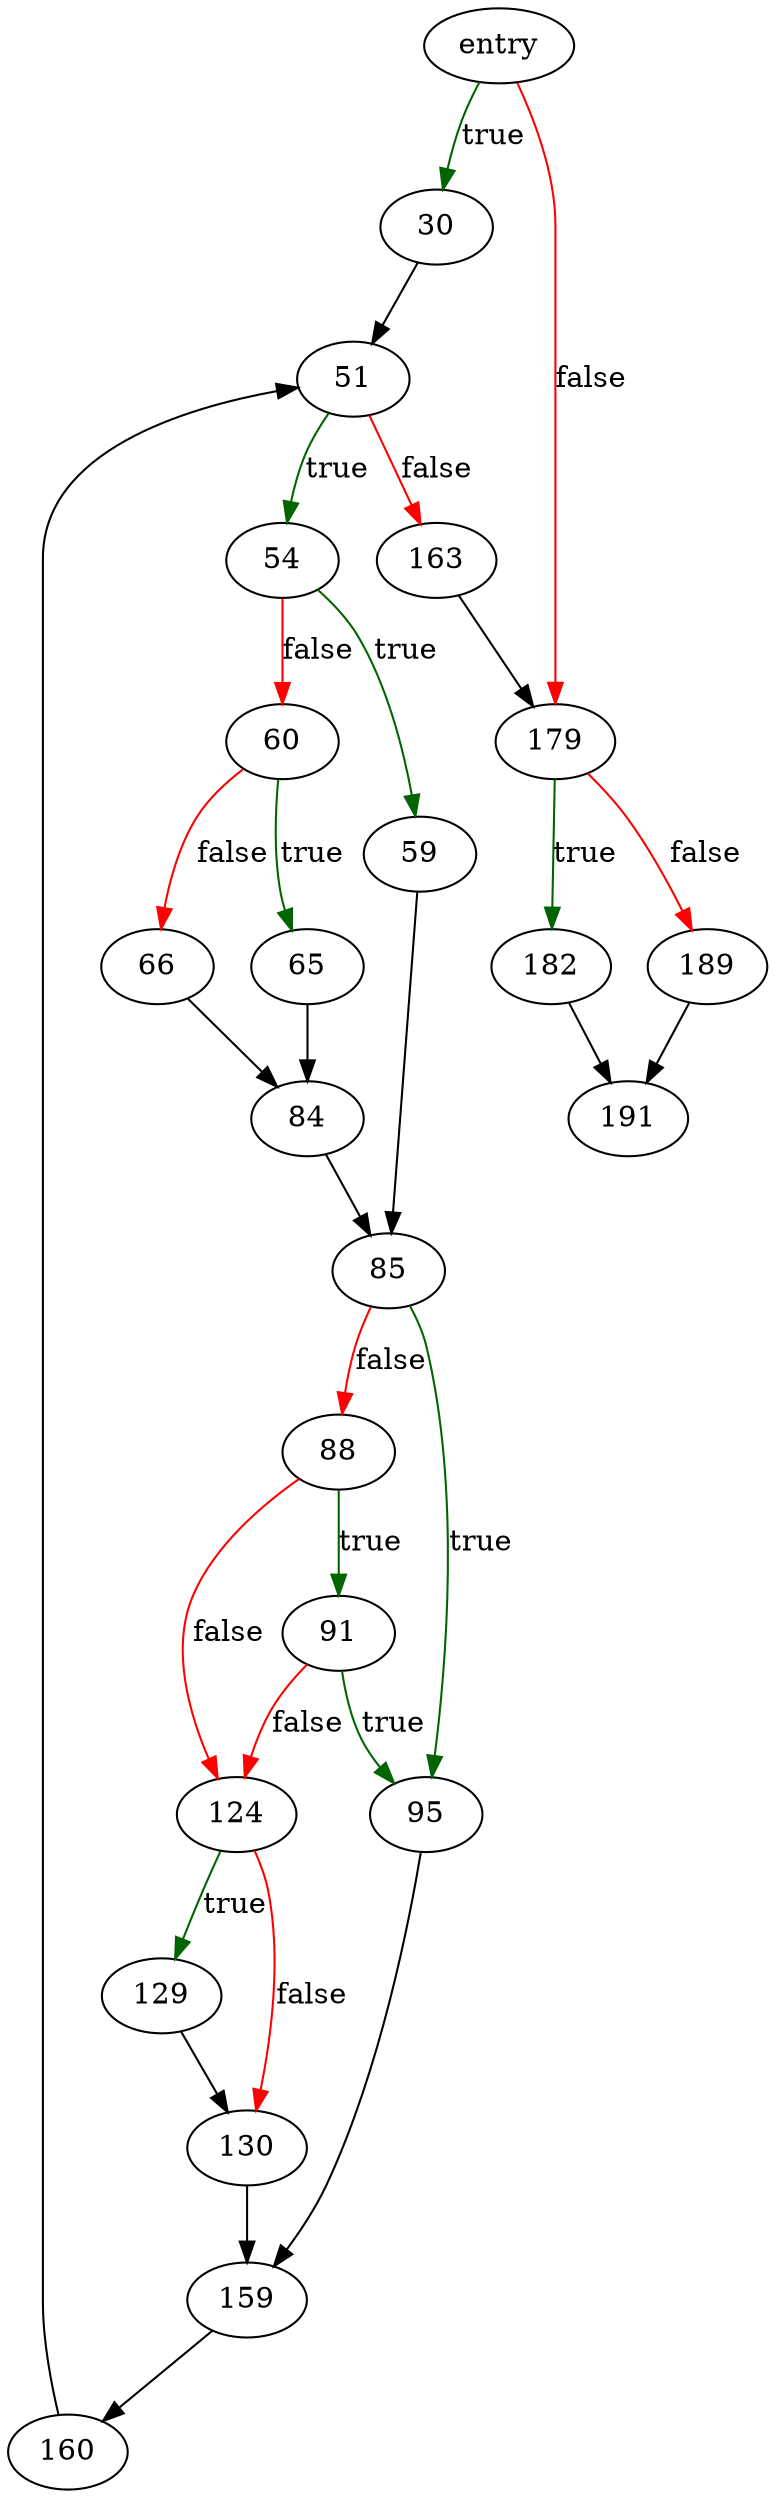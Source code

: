 digraph "vdbeMergeEngineStep" {
	// Node definitions.
	2 [label=entry];
	30;
	51;
	54;
	59;
	60;
	65;
	66;
	84;
	85;
	88;
	91;
	95;
	124;
	129;
	130;
	159;
	160;
	163;
	179;
	182;
	189;
	191;

	// Edge definitions.
	2 -> 30 [
		color=darkgreen
		label=true
	];
	2 -> 179 [
		color=red
		label=false
	];
	30 -> 51;
	51 -> 54 [
		color=darkgreen
		label=true
	];
	51 -> 163 [
		color=red
		label=false
	];
	54 -> 59 [
		color=darkgreen
		label=true
	];
	54 -> 60 [
		color=red
		label=false
	];
	59 -> 85;
	60 -> 65 [
		color=darkgreen
		label=true
	];
	60 -> 66 [
		color=red
		label=false
	];
	65 -> 84;
	66 -> 84;
	84 -> 85;
	85 -> 88 [
		color=red
		label=false
	];
	85 -> 95 [
		color=darkgreen
		label=true
	];
	88 -> 91 [
		color=darkgreen
		label=true
	];
	88 -> 124 [
		color=red
		label=false
	];
	91 -> 95 [
		color=darkgreen
		label=true
	];
	91 -> 124 [
		color=red
		label=false
	];
	95 -> 159;
	124 -> 129 [
		color=darkgreen
		label=true
	];
	124 -> 130 [
		color=red
		label=false
	];
	129 -> 130;
	130 -> 159;
	159 -> 160;
	160 -> 51;
	163 -> 179;
	179 -> 182 [
		color=darkgreen
		label=true
	];
	179 -> 189 [
		color=red
		label=false
	];
	182 -> 191;
	189 -> 191;
}